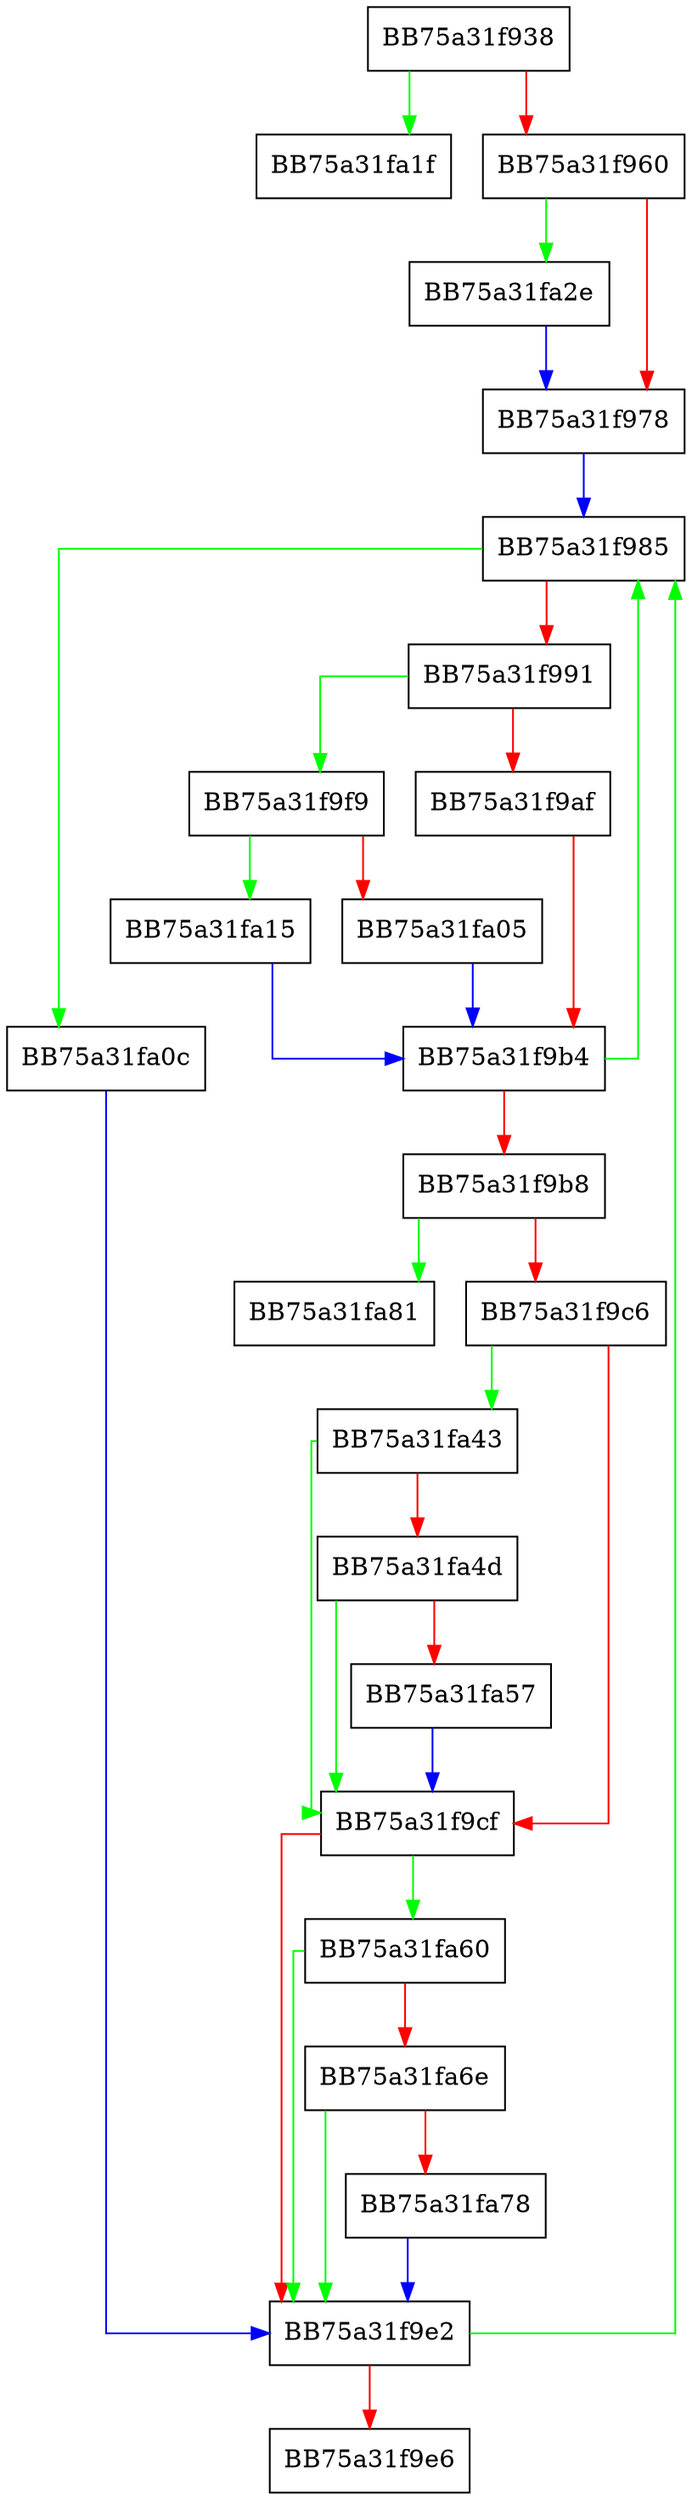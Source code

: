 digraph match_all_states {
  node [shape="box"];
  graph [splines=ortho];
  BB75a31f938 -> BB75a31fa1f [color="green"];
  BB75a31f938 -> BB75a31f960 [color="red"];
  BB75a31f960 -> BB75a31fa2e [color="green"];
  BB75a31f960 -> BB75a31f978 [color="red"];
  BB75a31f978 -> BB75a31f985 [color="blue"];
  BB75a31f985 -> BB75a31fa0c [color="green"];
  BB75a31f985 -> BB75a31f991 [color="red"];
  BB75a31f991 -> BB75a31f9f9 [color="green"];
  BB75a31f991 -> BB75a31f9af [color="red"];
  BB75a31f9af -> BB75a31f9b4 [color="red"];
  BB75a31f9b4 -> BB75a31f985 [color="green"];
  BB75a31f9b4 -> BB75a31f9b8 [color="red"];
  BB75a31f9b8 -> BB75a31fa81 [color="green"];
  BB75a31f9b8 -> BB75a31f9c6 [color="red"];
  BB75a31f9c6 -> BB75a31fa43 [color="green"];
  BB75a31f9c6 -> BB75a31f9cf [color="red"];
  BB75a31f9cf -> BB75a31fa60 [color="green"];
  BB75a31f9cf -> BB75a31f9e2 [color="red"];
  BB75a31f9e2 -> BB75a31f985 [color="green"];
  BB75a31f9e2 -> BB75a31f9e6 [color="red"];
  BB75a31f9f9 -> BB75a31fa15 [color="green"];
  BB75a31f9f9 -> BB75a31fa05 [color="red"];
  BB75a31fa05 -> BB75a31f9b4 [color="blue"];
  BB75a31fa0c -> BB75a31f9e2 [color="blue"];
  BB75a31fa15 -> BB75a31f9b4 [color="blue"];
  BB75a31fa2e -> BB75a31f978 [color="blue"];
  BB75a31fa43 -> BB75a31f9cf [color="green"];
  BB75a31fa43 -> BB75a31fa4d [color="red"];
  BB75a31fa4d -> BB75a31f9cf [color="green"];
  BB75a31fa4d -> BB75a31fa57 [color="red"];
  BB75a31fa57 -> BB75a31f9cf [color="blue"];
  BB75a31fa60 -> BB75a31f9e2 [color="green"];
  BB75a31fa60 -> BB75a31fa6e [color="red"];
  BB75a31fa6e -> BB75a31f9e2 [color="green"];
  BB75a31fa6e -> BB75a31fa78 [color="red"];
  BB75a31fa78 -> BB75a31f9e2 [color="blue"];
}